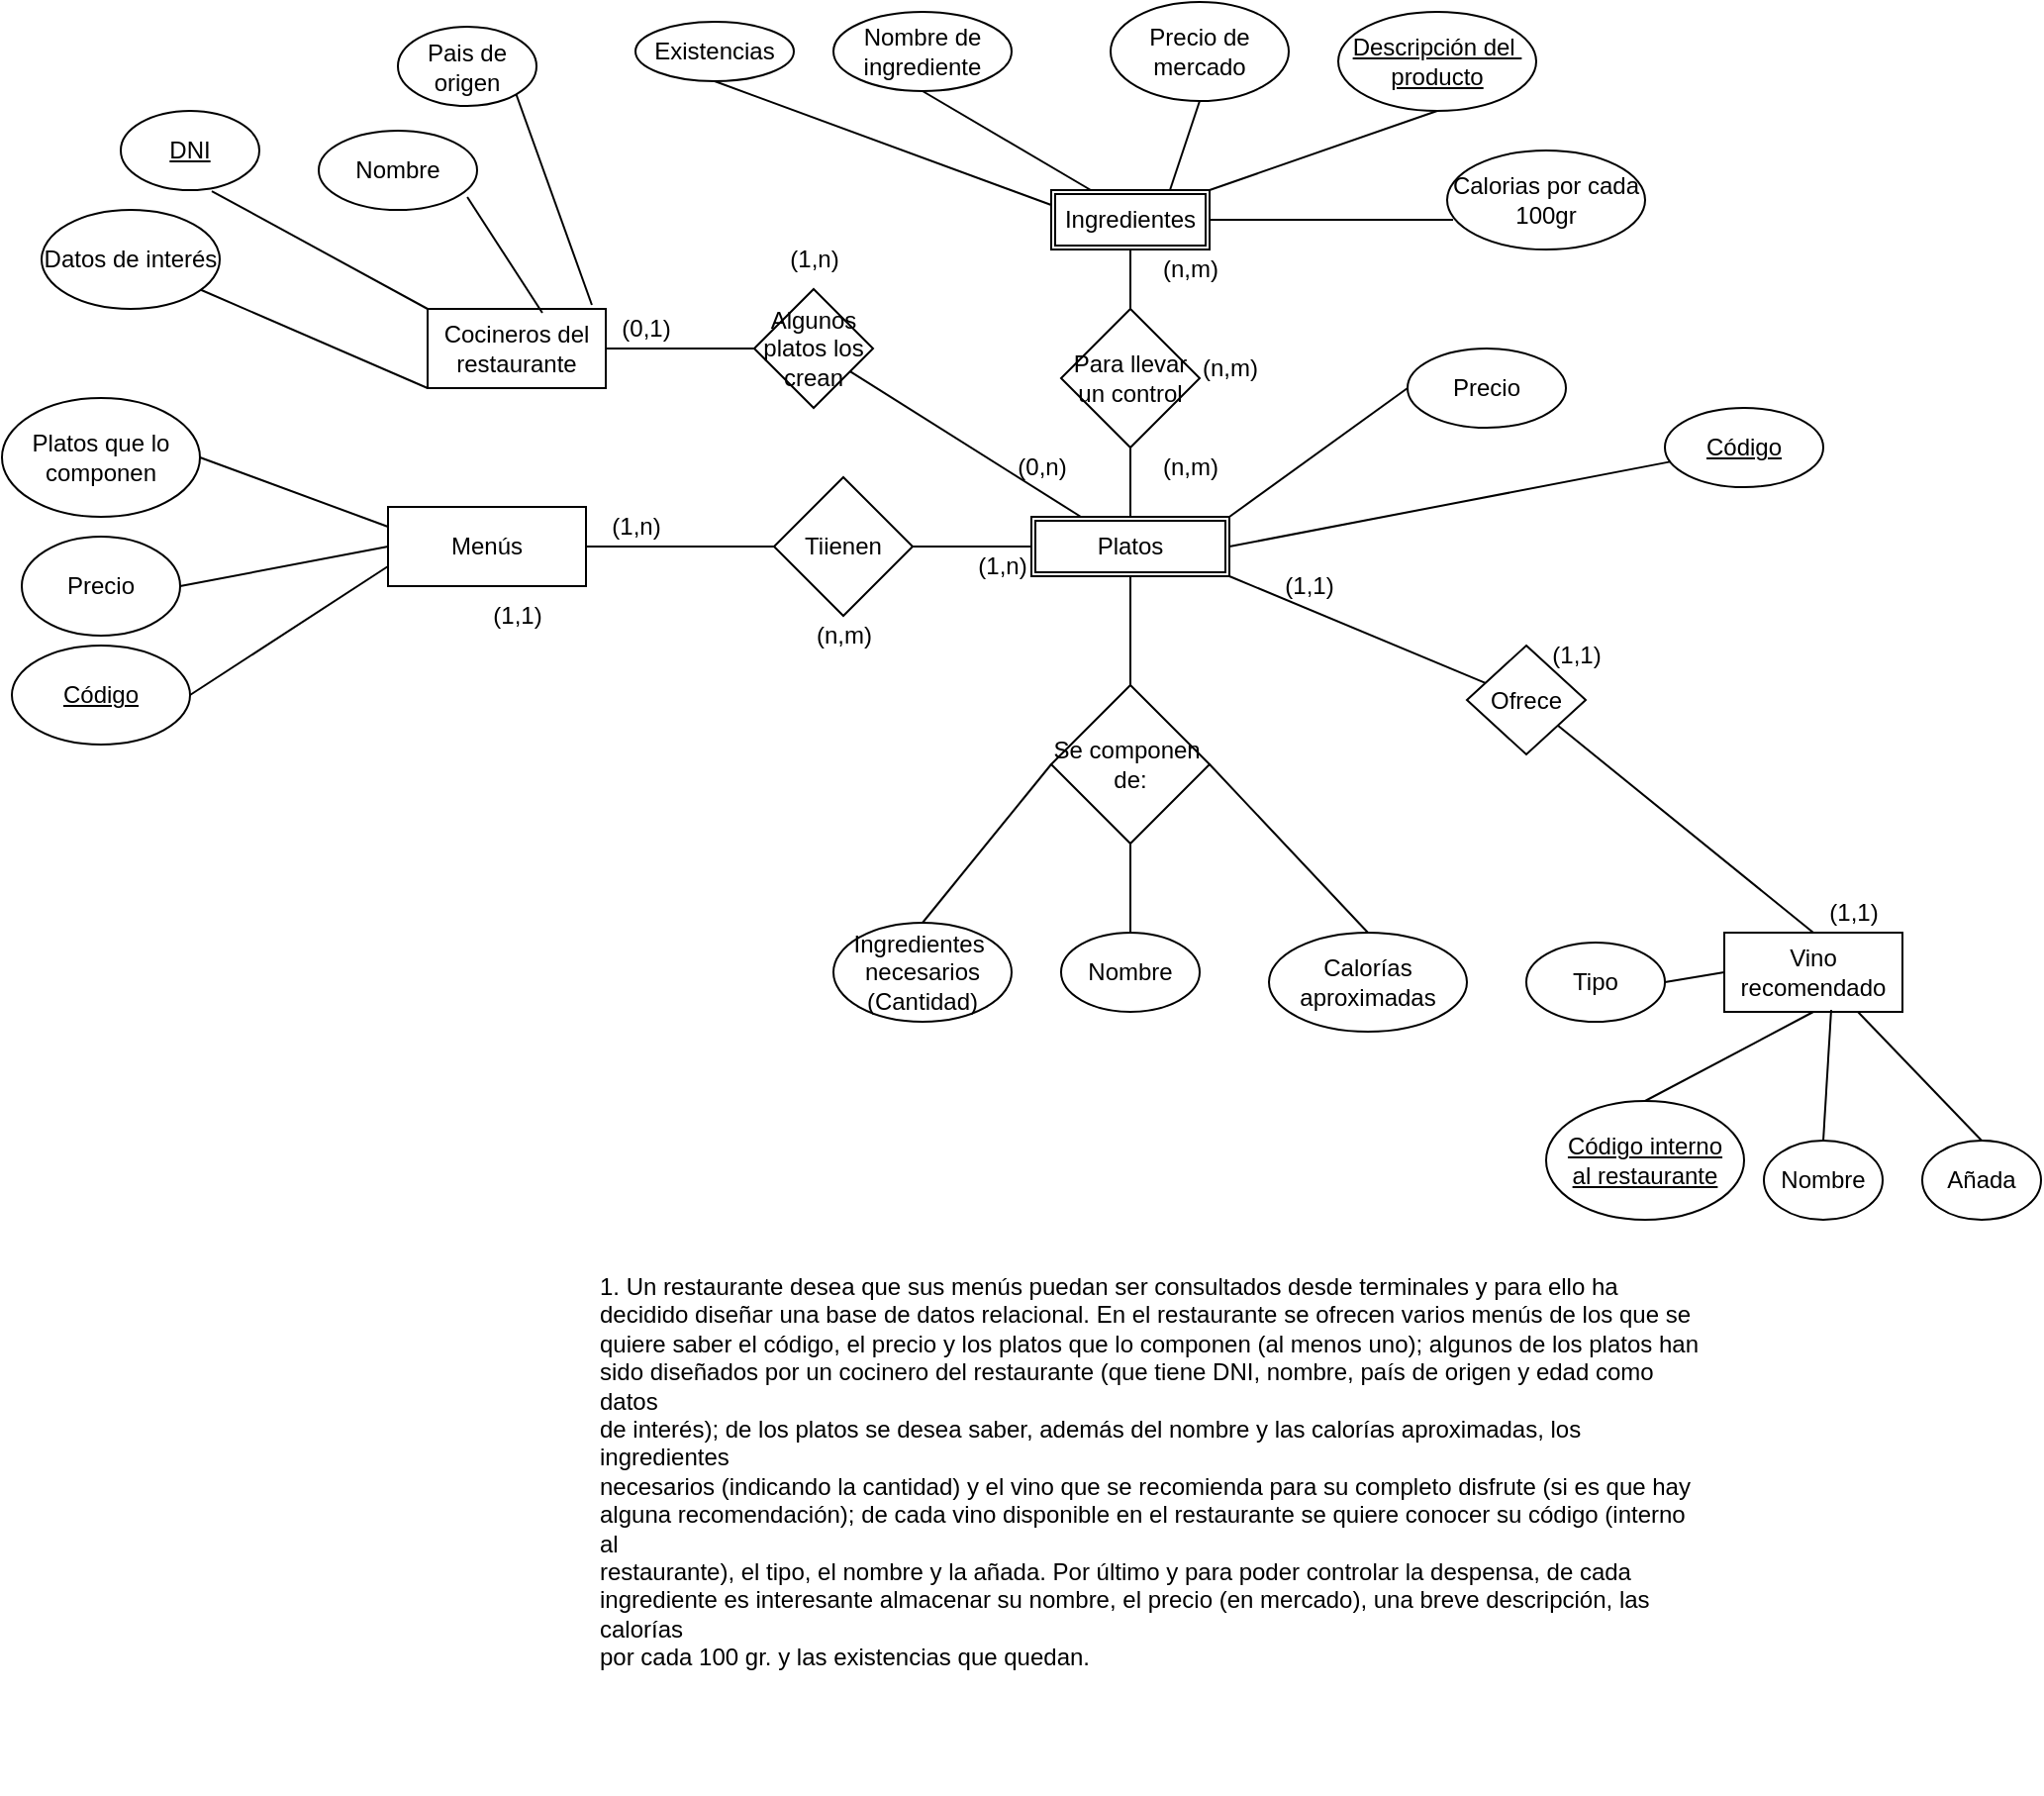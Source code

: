<mxfile version="20.4.0" type="google"><diagram id="R2lEEEUBdFMjLlhIrx00" name="Page-1"><mxGraphModel grid="1" page="1" gridSize="10" guides="1" tooltips="1" connect="1" arrows="1" fold="1" pageScale="1" pageWidth="850" pageHeight="1100" math="0" shadow="0" extFonts="Permanent Marker^https://fonts.googleapis.com/css?family=Permanent+Marker"><root><mxCell id="0"/><mxCell id="1" parent="0"/><mxCell id="MTM8kdYJqLF3w1uwNL9I-1" value="1. Un restaurante desea que sus menús puedan ser consultados desde terminales y para ello ha&#10;decidido diseñar una base de datos relacional. En el restaurante se ofrecen varios menús de los que se&#10;quiere saber el código, el precio y los platos que lo componen (al menos uno); algunos de los platos han&#10;sido diseñados por un cocinero del restaurante (que tiene DNI, nombre, país de origen y edad como datos&#10;de interés); de los platos se desea saber, además del nombre y las calorías aproximadas, los ingredientes&#10;necesarios (indicando la cantidad) y el vino que se recomienda para su completo disfrute (si es que hay&#10;alguna recomendación); de cada vino disponible en el restaurante se quiere conocer su código (interno al&#10;restaurante), el tipo, el nombre y la añada. Por último y para poder controlar la despensa, de cada&#10;ingrediente es interesante almacenar su nombre, el precio (en mercado), una breve descripción, las calorías&#10;por cada 100 gr. y las existencias que quedan." style="text;whiteSpace=wrap;html=1;" vertex="1" parent="1"><mxGeometry x="120" y="650" width="560" height="270" as="geometry"/></mxCell><mxCell id="MTM8kdYJqLF3w1uwNL9I-3" value="&lt;u&gt;Código&lt;/u&gt;" style="ellipse;whiteSpace=wrap;html=1;" vertex="1" parent="1"><mxGeometry x="660" y="220" width="80" height="40" as="geometry"/></mxCell><mxCell id="MTM8kdYJqLF3w1uwNL9I-4" value="Precio" style="ellipse;whiteSpace=wrap;html=1;" vertex="1" parent="1"><mxGeometry x="530" y="190" width="80" height="40" as="geometry"/></mxCell><mxCell id="MTM8kdYJqLF3w1uwNL9I-11" value="Algunos platos los crean" style="rhombus;whiteSpace=wrap;html=1;" vertex="1" parent="1"><mxGeometry x="200" y="160" width="60" height="60" as="geometry"/></mxCell><mxCell id="MTM8kdYJqLF3w1uwNL9I-13" value="Platos" style="shape=ext;double=1;rounded=0;whiteSpace=wrap;html=1;" vertex="1" parent="1"><mxGeometry x="340" y="275" width="100" height="30" as="geometry"/></mxCell><mxCell id="MTM8kdYJqLF3w1uwNL9I-19" value="" style="endArrow=none;html=1;rounded=0;exitX=0.25;exitY=0;exitDx=0;exitDy=0;" edge="1" parent="1" source="MTM8kdYJqLF3w1uwNL9I-13" target="MTM8kdYJqLF3w1uwNL9I-11"><mxGeometry width="50" height="50" relative="1" as="geometry"><mxPoint x="390" y="500" as="sourcePoint"/><mxPoint x="440" y="450" as="targetPoint"/></mxGeometry></mxCell><mxCell id="MTM8kdYJqLF3w1uwNL9I-20" value="" style="endArrow=none;html=1;rounded=0;exitX=1;exitY=1;exitDx=0;exitDy=0;" edge="1" parent="1" source="MTM8kdYJqLF3w1uwNL9I-13" target="FFFLWU3mzq6orSwc9tVr-9"><mxGeometry width="50" height="50" relative="1" as="geometry"><mxPoint x="390" y="500" as="sourcePoint"/><mxPoint x="510" y="315" as="targetPoint"/></mxGeometry></mxCell><mxCell id="MTM8kdYJqLF3w1uwNL9I-21" value="" style="endArrow=none;html=1;rounded=0;entryX=1;entryY=0.5;entryDx=0;entryDy=0;" edge="1" parent="1" source="MTM8kdYJqLF3w1uwNL9I-3" target="MTM8kdYJqLF3w1uwNL9I-13"><mxGeometry width="50" height="50" relative="1" as="geometry"><mxPoint x="390" y="500" as="sourcePoint"/><mxPoint x="440" y="450" as="targetPoint"/></mxGeometry></mxCell><mxCell id="MTM8kdYJqLF3w1uwNL9I-22" value="" style="endArrow=none;html=1;rounded=0;exitX=1;exitY=0;exitDx=0;exitDy=0;entryX=0;entryY=0.5;entryDx=0;entryDy=0;" edge="1" parent="1" source="MTM8kdYJqLF3w1uwNL9I-13" target="MTM8kdYJqLF3w1uwNL9I-4"><mxGeometry width="50" height="50" relative="1" as="geometry"><mxPoint x="390" y="500" as="sourcePoint"/><mxPoint x="550" y="255" as="targetPoint"/></mxGeometry></mxCell><mxCell id="MTM8kdYJqLF3w1uwNL9I-26" value="Cocineros del restaurante" style="rounded=0;whiteSpace=wrap;html=1;" vertex="1" parent="1"><mxGeometry x="35" y="170" width="90" height="40" as="geometry"/></mxCell><mxCell id="MTM8kdYJqLF3w1uwNL9I-28" value="&lt;u&gt;DNI&lt;/u&gt;" style="ellipse;whiteSpace=wrap;html=1;" vertex="1" parent="1"><mxGeometry x="-120" y="70" width="70" height="40" as="geometry"/></mxCell><mxCell id="MTM8kdYJqLF3w1uwNL9I-29" value="Nombre" style="ellipse;whiteSpace=wrap;html=1;" vertex="1" parent="1"><mxGeometry x="-20" y="80" width="80" height="40" as="geometry"/></mxCell><mxCell id="MTM8kdYJqLF3w1uwNL9I-30" value="Pais de origen" style="ellipse;whiteSpace=wrap;html=1;" vertex="1" parent="1"><mxGeometry x="20" y="27.5" width="70" height="40" as="geometry"/></mxCell><mxCell id="MTM8kdYJqLF3w1uwNL9I-31" value="" style="endArrow=none;html=1;rounded=0;exitX=0;exitY=0;exitDx=0;exitDy=0;entryX=0.657;entryY=1.013;entryDx=0;entryDy=0;entryPerimeter=0;" edge="1" parent="1" source="MTM8kdYJqLF3w1uwNL9I-26" target="MTM8kdYJqLF3w1uwNL9I-28"><mxGeometry width="50" height="50" relative="1" as="geometry"><mxPoint x="-350" y="207.5" as="sourcePoint"/><mxPoint x="-300" y="157.5" as="targetPoint"/></mxGeometry></mxCell><mxCell id="MTM8kdYJqLF3w1uwNL9I-32" value="" style="endArrow=none;html=1;rounded=0;entryX=0.644;entryY=0.05;entryDx=0;entryDy=0;exitX=0.938;exitY=0.838;exitDx=0;exitDy=0;entryPerimeter=0;exitPerimeter=0;" edge="1" parent="1" source="MTM8kdYJqLF3w1uwNL9I-29" target="MTM8kdYJqLF3w1uwNL9I-26"><mxGeometry width="50" height="50" relative="1" as="geometry"><mxPoint x="-350" y="207.5" as="sourcePoint"/><mxPoint x="-300" y="157.5" as="targetPoint"/></mxGeometry></mxCell><mxCell id="MTM8kdYJqLF3w1uwNL9I-33" value="" style="endArrow=none;html=1;rounded=0;entryX=0.922;entryY=-0.05;entryDx=0;entryDy=0;exitX=1;exitY=1;exitDx=0;exitDy=0;entryPerimeter=0;" edge="1" parent="1" source="MTM8kdYJqLF3w1uwNL9I-30" target="MTM8kdYJqLF3w1uwNL9I-26"><mxGeometry width="50" height="50" relative="1" as="geometry"><mxPoint x="-350" y="207.5" as="sourcePoint"/><mxPoint x="-300" y="157.5" as="targetPoint"/></mxGeometry></mxCell><mxCell id="MTM8kdYJqLF3w1uwNL9I-34" value="Datos de interés" style="ellipse;whiteSpace=wrap;html=1;" vertex="1" parent="1"><mxGeometry x="-160" y="120" width="90" height="50" as="geometry"/></mxCell><mxCell id="MTM8kdYJqLF3w1uwNL9I-35" value="" style="endArrow=none;html=1;rounded=0;entryX=0;entryY=1;entryDx=0;entryDy=0;" edge="1" parent="1" source="MTM8kdYJqLF3w1uwNL9I-34" target="MTM8kdYJqLF3w1uwNL9I-26"><mxGeometry width="50" height="50" relative="1" as="geometry"><mxPoint x="-350" y="207.5" as="sourcePoint"/><mxPoint x="-300" y="157.5" as="targetPoint"/></mxGeometry></mxCell><mxCell id="MTM8kdYJqLF3w1uwNL9I-36" value="Se componen&amp;nbsp;&lt;br&gt;de:" style="rhombus;whiteSpace=wrap;html=1;" vertex="1" parent="1"><mxGeometry x="350" y="360" width="80" height="80" as="geometry"/></mxCell><mxCell id="FFFLWU3mzq6orSwc9tVr-1" value="" style="endArrow=none;html=1;rounded=0;entryX=0.5;entryY=1;entryDx=0;entryDy=0;exitX=0.5;exitY=0;exitDx=0;exitDy=0;" edge="1" parent="1" source="MTM8kdYJqLF3w1uwNL9I-36" target="MTM8kdYJqLF3w1uwNL9I-13"><mxGeometry width="50" height="50" relative="1" as="geometry"><mxPoint x="390" y="600" as="sourcePoint"/><mxPoint x="440" y="550" as="targetPoint"/></mxGeometry></mxCell><mxCell id="FFFLWU3mzq6orSwc9tVr-2" value="Nombre" style="ellipse;whiteSpace=wrap;html=1;" vertex="1" parent="1"><mxGeometry x="355" y="485" width="70" height="40" as="geometry"/></mxCell><mxCell id="FFFLWU3mzq6orSwc9tVr-3" value="Calorías &lt;br&gt;aproximadas" style="ellipse;whiteSpace=wrap;html=1;" vertex="1" parent="1"><mxGeometry x="460" y="485" width="100" height="50" as="geometry"/></mxCell><mxCell id="FFFLWU3mzq6orSwc9tVr-4" value="Ingredientes&amp;nbsp;&lt;br&gt;necesarios&lt;br&gt;(Cantidad)" style="ellipse;whiteSpace=wrap;html=1;" vertex="1" parent="1"><mxGeometry x="240" y="480" width="90" height="50" as="geometry"/></mxCell><mxCell id="FFFLWU3mzq6orSwc9tVr-6" value="" style="endArrow=none;html=1;rounded=0;entryX=0.5;entryY=1;entryDx=0;entryDy=0;exitX=0.5;exitY=0;exitDx=0;exitDy=0;" edge="1" parent="1" source="FFFLWU3mzq6orSwc9tVr-2" target="MTM8kdYJqLF3w1uwNL9I-36"><mxGeometry width="50" height="50" relative="1" as="geometry"><mxPoint x="390" y="580" as="sourcePoint"/><mxPoint x="440" y="530" as="targetPoint"/></mxGeometry></mxCell><mxCell id="FFFLWU3mzq6orSwc9tVr-7" value="" style="endArrow=none;html=1;rounded=0;entryX=1;entryY=0.5;entryDx=0;entryDy=0;exitX=0.5;exitY=0;exitDx=0;exitDy=0;" edge="1" parent="1" source="FFFLWU3mzq6orSwc9tVr-3" target="MTM8kdYJqLF3w1uwNL9I-36"><mxGeometry width="50" height="50" relative="1" as="geometry"><mxPoint x="390" y="580" as="sourcePoint"/><mxPoint x="440" y="530" as="targetPoint"/></mxGeometry></mxCell><mxCell id="FFFLWU3mzq6orSwc9tVr-8" value="" style="endArrow=none;html=1;rounded=0;entryX=0;entryY=0.5;entryDx=0;entryDy=0;exitX=0.5;exitY=0;exitDx=0;exitDy=0;" edge="1" parent="1" source="FFFLWU3mzq6orSwc9tVr-4" target="MTM8kdYJqLF3w1uwNL9I-36"><mxGeometry width="50" height="50" relative="1" as="geometry"><mxPoint x="390" y="580" as="sourcePoint"/><mxPoint x="440" y="530" as="targetPoint"/></mxGeometry></mxCell><mxCell id="FFFLWU3mzq6orSwc9tVr-9" value="Ofrece" style="rhombus;whiteSpace=wrap;html=1;" vertex="1" parent="1"><mxGeometry x="560" y="340" width="60" height="55" as="geometry"/></mxCell><mxCell id="FFFLWU3mzq6orSwc9tVr-12" value="Vino&lt;br&gt;recomendado" style="rounded=0;whiteSpace=wrap;html=1;" vertex="1" parent="1"><mxGeometry x="690" y="485" width="90" height="40" as="geometry"/></mxCell><mxCell id="FFFLWU3mzq6orSwc9tVr-14" value="&lt;u&gt;Código interno&lt;br&gt;al restaurante&lt;/u&gt;" style="ellipse;whiteSpace=wrap;html=1;" vertex="1" parent="1"><mxGeometry x="600" y="570" width="100" height="60" as="geometry"/></mxCell><mxCell id="FFFLWU3mzq6orSwc9tVr-15" value="" style="endArrow=none;html=1;rounded=0;exitX=0.5;exitY=1;exitDx=0;exitDy=0;entryX=0.5;entryY=0;entryDx=0;entryDy=0;" edge="1" parent="1" source="FFFLWU3mzq6orSwc9tVr-12" target="FFFLWU3mzq6orSwc9tVr-14"><mxGeometry width="50" height="50" relative="1" as="geometry"><mxPoint x="980" y="570" as="sourcePoint"/><mxPoint x="1030" y="520" as="targetPoint"/></mxGeometry></mxCell><mxCell id="FFFLWU3mzq6orSwc9tVr-16" value="Tipo" style="ellipse;whiteSpace=wrap;html=1;" vertex="1" parent="1"><mxGeometry x="590" y="490" width="70" height="40" as="geometry"/></mxCell><mxCell id="FFFLWU3mzq6orSwc9tVr-17" value="Nombre" style="ellipse;whiteSpace=wrap;html=1;" vertex="1" parent="1"><mxGeometry x="710" y="590" width="60" height="40" as="geometry"/></mxCell><mxCell id="FFFLWU3mzq6orSwc9tVr-18" value="" style="endArrow=none;html=1;rounded=0;exitX=1;exitY=0.5;exitDx=0;exitDy=0;entryX=0;entryY=0.5;entryDx=0;entryDy=0;" edge="1" parent="1" source="FFFLWU3mzq6orSwc9tVr-16" target="FFFLWU3mzq6orSwc9tVr-12"><mxGeometry width="50" height="50" relative="1" as="geometry"><mxPoint x="980" y="570" as="sourcePoint"/><mxPoint x="1030" y="520" as="targetPoint"/></mxGeometry></mxCell><mxCell id="FFFLWU3mzq6orSwc9tVr-19" value="" style="endArrow=none;html=1;rounded=0;exitX=0.6;exitY=0.975;exitDx=0;exitDy=0;exitPerimeter=0;entryX=0.5;entryY=0;entryDx=0;entryDy=0;" edge="1" parent="1" source="FFFLWU3mzq6orSwc9tVr-12" target="FFFLWU3mzq6orSwc9tVr-17"><mxGeometry width="50" height="50" relative="1" as="geometry"><mxPoint x="980" y="570" as="sourcePoint"/><mxPoint x="1030" y="520" as="targetPoint"/></mxGeometry></mxCell><mxCell id="FFFLWU3mzq6orSwc9tVr-20" value="Añada" style="ellipse;whiteSpace=wrap;html=1;" vertex="1" parent="1"><mxGeometry x="790" y="590" width="60" height="40" as="geometry"/></mxCell><mxCell id="FFFLWU3mzq6orSwc9tVr-21" value="" style="endArrow=none;html=1;rounded=0;exitX=0.75;exitY=1;exitDx=0;exitDy=0;entryX=0.5;entryY=0;entryDx=0;entryDy=0;" edge="1" parent="1" source="FFFLWU3mzq6orSwc9tVr-12" target="FFFLWU3mzq6orSwc9tVr-20"><mxGeometry width="50" height="50" relative="1" as="geometry"><mxPoint x="980" y="570" as="sourcePoint"/><mxPoint x="1030" y="520" as="targetPoint"/></mxGeometry></mxCell><mxCell id="FFFLWU3mzq6orSwc9tVr-22" value="Para llevar un control" style="rhombus;whiteSpace=wrap;html=1;" vertex="1" parent="1"><mxGeometry x="355" y="170" width="70" height="70" as="geometry"/></mxCell><mxCell id="FFFLWU3mzq6orSwc9tVr-23" value="" style="endArrow=none;html=1;rounded=0;entryX=0.5;entryY=1;entryDx=0;entryDy=0;exitX=0.5;exitY=0;exitDx=0;exitDy=0;" edge="1" parent="1" source="MTM8kdYJqLF3w1uwNL9I-13" target="FFFLWU3mzq6orSwc9tVr-22"><mxGeometry width="50" height="50" relative="1" as="geometry"><mxPoint x="400" y="400" as="sourcePoint"/><mxPoint x="450" y="350" as="targetPoint"/></mxGeometry></mxCell><mxCell id="FFFLWU3mzq6orSwc9tVr-24" value="Ingredientes" style="shape=ext;double=1;rounded=0;whiteSpace=wrap;html=1;" vertex="1" parent="1"><mxGeometry x="350" y="110" width="80" height="30" as="geometry"/></mxCell><mxCell id="FFFLWU3mzq6orSwc9tVr-25" value="" style="endArrow=none;html=1;rounded=0;entryX=0.5;entryY=1;entryDx=0;entryDy=0;exitX=0.5;exitY=0;exitDx=0;exitDy=0;" edge="1" parent="1" source="FFFLWU3mzq6orSwc9tVr-22" target="FFFLWU3mzq6orSwc9tVr-24"><mxGeometry width="50" height="50" relative="1" as="geometry"><mxPoint x="400" y="440" as="sourcePoint"/><mxPoint x="450" y="390" as="targetPoint"/></mxGeometry></mxCell><mxCell id="FFFLWU3mzq6orSwc9tVr-28" value="Nombre de ingrediente" style="ellipse;whiteSpace=wrap;html=1;" vertex="1" parent="1"><mxGeometry x="240" y="20" width="90" height="40" as="geometry"/></mxCell><mxCell id="FFFLWU3mzq6orSwc9tVr-29" value="Precio de mercado" style="ellipse;whiteSpace=wrap;html=1;" vertex="1" parent="1"><mxGeometry x="380" y="15" width="90" height="50" as="geometry"/></mxCell><mxCell id="FFFLWU3mzq6orSwc9tVr-30" value="&lt;u&gt;Descripción del&amp;nbsp;&lt;br&gt;producto&lt;/u&gt;" style="ellipse;whiteSpace=wrap;html=1;" vertex="1" parent="1"><mxGeometry x="495" y="20" width="100" height="50" as="geometry"/></mxCell><mxCell id="FFFLWU3mzq6orSwc9tVr-31" value="Existencias" style="ellipse;whiteSpace=wrap;html=1;" vertex="1" parent="1"><mxGeometry x="140" y="25" width="80" height="30" as="geometry"/></mxCell><mxCell id="FFFLWU3mzq6orSwc9tVr-32" value="" style="endArrow=none;html=1;rounded=0;entryX=0.5;entryY=1;entryDx=0;entryDy=0;exitX=1;exitY=0;exitDx=0;exitDy=0;" edge="1" parent="1" source="FFFLWU3mzq6orSwc9tVr-24" target="FFFLWU3mzq6orSwc9tVr-30"><mxGeometry width="50" height="50" relative="1" as="geometry"><mxPoint x="400" y="380" as="sourcePoint"/><mxPoint x="450" y="330" as="targetPoint"/></mxGeometry></mxCell><mxCell id="FFFLWU3mzq6orSwc9tVr-33" value="" style="endArrow=none;html=1;rounded=0;entryX=0.5;entryY=1;entryDx=0;entryDy=0;exitX=0.75;exitY=0;exitDx=0;exitDy=0;" edge="1" parent="1" source="FFFLWU3mzq6orSwc9tVr-24" target="FFFLWU3mzq6orSwc9tVr-29"><mxGeometry width="50" height="50" relative="1" as="geometry"><mxPoint x="400" y="380" as="sourcePoint"/><mxPoint x="450" y="330" as="targetPoint"/></mxGeometry></mxCell><mxCell id="FFFLWU3mzq6orSwc9tVr-34" value="" style="endArrow=none;html=1;rounded=0;entryX=0.5;entryY=1;entryDx=0;entryDy=0;exitX=0.25;exitY=0;exitDx=0;exitDy=0;" edge="1" parent="1" source="FFFLWU3mzq6orSwc9tVr-24" target="FFFLWU3mzq6orSwc9tVr-28"><mxGeometry width="50" height="50" relative="1" as="geometry"><mxPoint x="400" y="270" as="sourcePoint"/><mxPoint x="450" y="220" as="targetPoint"/></mxGeometry></mxCell><mxCell id="FFFLWU3mzq6orSwc9tVr-35" value="" style="endArrow=none;html=1;rounded=0;entryX=0.5;entryY=1;entryDx=0;entryDy=0;exitX=0;exitY=0.25;exitDx=0;exitDy=0;" edge="1" parent="1" source="FFFLWU3mzq6orSwc9tVr-24" target="FFFLWU3mzq6orSwc9tVr-31"><mxGeometry width="50" height="50" relative="1" as="geometry"><mxPoint x="400" y="270" as="sourcePoint"/><mxPoint x="190" y="90" as="targetPoint"/></mxGeometry></mxCell><mxCell id="FFFLWU3mzq6orSwc9tVr-36" value="Calorias por cada 100gr" style="ellipse;whiteSpace=wrap;html=1;" vertex="1" parent="1"><mxGeometry x="550" y="90" width="100" height="50" as="geometry"/></mxCell><mxCell id="FFFLWU3mzq6orSwc9tVr-37" value="" style="endArrow=none;html=1;rounded=0;entryX=0.03;entryY=0.7;entryDx=0;entryDy=0;entryPerimeter=0;exitX=1;exitY=0.5;exitDx=0;exitDy=0;" edge="1" parent="1" source="FFFLWU3mzq6orSwc9tVr-24" target="FFFLWU3mzq6orSwc9tVr-36"><mxGeometry width="50" height="50" relative="1" as="geometry"><mxPoint x="400" y="370" as="sourcePoint"/><mxPoint x="450" y="320" as="targetPoint"/></mxGeometry></mxCell><mxCell id="bZuQwwks8k5SjLSRiCnx-1" value="" style="endArrow=none;html=1;rounded=0;exitX=0.5;exitY=0;exitDx=0;exitDy=0;" edge="1" parent="1" source="FFFLWU3mzq6orSwc9tVr-12" target="FFFLWU3mzq6orSwc9tVr-9"><mxGeometry width="50" height="50" relative="1" as="geometry"><mxPoint x="990" y="390" as="sourcePoint"/><mxPoint x="1040" y="340" as="targetPoint"/></mxGeometry></mxCell><mxCell id="tsBxsQwkPd-1BbgEDJWQ-5" value="&lt;u&gt;Código&lt;/u&gt;" style="ellipse;whiteSpace=wrap;html=1;" vertex="1" parent="1"><mxGeometry x="-175" y="340" width="90" height="50" as="geometry"/></mxCell><mxCell id="tsBxsQwkPd-1BbgEDJWQ-6" value="Precio" style="ellipse;whiteSpace=wrap;html=1;" vertex="1" parent="1"><mxGeometry x="-170" y="285" width="80" height="50" as="geometry"/></mxCell><mxCell id="tsBxsQwkPd-1BbgEDJWQ-7" value="Platos que lo componen" style="ellipse;whiteSpace=wrap;html=1;" vertex="1" parent="1"><mxGeometry x="-180" y="215" width="100" height="60" as="geometry"/></mxCell><mxCell id="tsBxsQwkPd-1BbgEDJWQ-8" value="" style="endArrow=none;html=1;rounded=0;exitX=1;exitY=0.5;exitDx=0;exitDy=0;entryX=0;entryY=0.25;entryDx=0;entryDy=0;" edge="1" parent="1" source="tsBxsQwkPd-1BbgEDJWQ-7" target="swTts0AzjBHOzGpgNEMQ-10"><mxGeometry width="50" height="50" relative="1" as="geometry"><mxPoint x="400" y="530" as="sourcePoint"/><mxPoint y="270" as="targetPoint"/></mxGeometry></mxCell><mxCell id="tsBxsQwkPd-1BbgEDJWQ-9" value="" style="endArrow=none;html=1;rounded=0;exitX=1;exitY=0.5;exitDx=0;exitDy=0;entryX=0;entryY=0.5;entryDx=0;entryDy=0;" edge="1" parent="1" source="tsBxsQwkPd-1BbgEDJWQ-6" target="swTts0AzjBHOzGpgNEMQ-10"><mxGeometry width="50" height="50" relative="1" as="geometry"><mxPoint x="400" y="530" as="sourcePoint"/><mxPoint y="280" as="targetPoint"/></mxGeometry></mxCell><mxCell id="tsBxsQwkPd-1BbgEDJWQ-10" value="" style="endArrow=none;html=1;rounded=0;exitX=1;exitY=0.5;exitDx=0;exitDy=0;entryX=0;entryY=0.75;entryDx=0;entryDy=0;" edge="1" parent="1" source="tsBxsQwkPd-1BbgEDJWQ-5" target="swTts0AzjBHOzGpgNEMQ-10"><mxGeometry width="50" height="50" relative="1" as="geometry"><mxPoint x="400" y="530" as="sourcePoint"/><mxPoint y="300" as="targetPoint"/></mxGeometry></mxCell><mxCell id="tsBxsQwkPd-1BbgEDJWQ-12" value="" style="endArrow=none;html=1;rounded=0;exitX=0;exitY=0.5;exitDx=0;exitDy=0;entryX=1;entryY=0.5;entryDx=0;entryDy=0;" edge="1" parent="1" source="MTM8kdYJqLF3w1uwNL9I-11" target="MTM8kdYJqLF3w1uwNL9I-26"><mxGeometry width="50" height="50" relative="1" as="geometry"><mxPoint x="400" y="300" as="sourcePoint"/><mxPoint x="450" y="250" as="targetPoint"/></mxGeometry></mxCell><mxCell id="tsBxsQwkPd-1BbgEDJWQ-13" value="Tiienen" style="rhombus;whiteSpace=wrap;html=1;" vertex="1" parent="1"><mxGeometry x="210" y="255" width="70" height="70" as="geometry"/></mxCell><mxCell id="tsBxsQwkPd-1BbgEDJWQ-14" value="" style="endArrow=none;html=1;rounded=0;entryX=0;entryY=0.5;entryDx=0;entryDy=0;" edge="1" parent="1" source="swTts0AzjBHOzGpgNEMQ-10" target="tsBxsQwkPd-1BbgEDJWQ-13"><mxGeometry width="50" height="50" relative="1" as="geometry"><mxPoint x="120" y="290" as="sourcePoint"/><mxPoint x="450" y="500" as="targetPoint"/></mxGeometry></mxCell><mxCell id="tsBxsQwkPd-1BbgEDJWQ-15" value="" style="endArrow=none;html=1;rounded=0;exitX=1;exitY=0.5;exitDx=0;exitDy=0;entryX=0;entryY=0.5;entryDx=0;entryDy=0;" edge="1" parent="1" source="tsBxsQwkPd-1BbgEDJWQ-13" target="MTM8kdYJqLF3w1uwNL9I-13"><mxGeometry width="50" height="50" relative="1" as="geometry"><mxPoint x="400" y="550" as="sourcePoint"/><mxPoint x="450" y="500" as="targetPoint"/></mxGeometry></mxCell><mxCell id="swTts0AzjBHOzGpgNEMQ-4" value="(1,n)" style="text;html=1;align=center;verticalAlign=middle;resizable=0;points=[];autosize=1;strokeColor=none;fillColor=none;" vertex="1" parent="1"><mxGeometry x="115" y="265" width="50" height="30" as="geometry"/></mxCell><mxCell id="swTts0AzjBHOzGpgNEMQ-5" value="(1,n)" style="text;html=1;align=center;verticalAlign=middle;resizable=0;points=[];autosize=1;strokeColor=none;fillColor=none;" vertex="1" parent="1"><mxGeometry x="300" y="285" width="50" height="30" as="geometry"/></mxCell><mxCell id="swTts0AzjBHOzGpgNEMQ-7" value="(n,m)" style="text;html=1;align=center;verticalAlign=middle;resizable=0;points=[];autosize=1;strokeColor=none;fillColor=none;" vertex="1" parent="1"><mxGeometry x="220" y="320" width="50" height="30" as="geometry"/></mxCell><mxCell id="swTts0AzjBHOzGpgNEMQ-8" value="(1,1)" style="text;html=1;align=center;verticalAlign=middle;resizable=0;points=[];autosize=1;strokeColor=none;fillColor=none;" vertex="1" parent="1"><mxGeometry x="55" y="310" width="50" height="30" as="geometry"/></mxCell><mxCell id="swTts0AzjBHOzGpgNEMQ-9" value="(1,1)" style="text;html=1;align=center;verticalAlign=middle;resizable=0;points=[];autosize=1;strokeColor=none;fillColor=none;" vertex="1" parent="1"><mxGeometry x="730" y="460" width="50" height="30" as="geometry"/></mxCell><mxCell id="swTts0AzjBHOzGpgNEMQ-10" value="Menús" style="whiteSpace=wrap;html=1;" vertex="1" parent="1"><mxGeometry x="15" y="270" width="100" height="40" as="geometry"/></mxCell><mxCell id="swTts0AzjBHOzGpgNEMQ-11" value="(n,m)" style="text;html=1;align=center;verticalAlign=middle;resizable=0;points=[];autosize=1;strokeColor=none;fillColor=none;" vertex="1" parent="1"><mxGeometry x="395" y="235" width="50" height="30" as="geometry"/></mxCell><mxCell id="swTts0AzjBHOzGpgNEMQ-12" value="(n,m)" style="text;html=1;align=center;verticalAlign=middle;resizable=0;points=[];autosize=1;strokeColor=none;fillColor=none;" vertex="1" parent="1"><mxGeometry x="395" y="135" width="50" height="30" as="geometry"/></mxCell><mxCell id="swTts0AzjBHOzGpgNEMQ-13" value="(n,m)" style="text;html=1;align=center;verticalAlign=middle;resizable=0;points=[];autosize=1;strokeColor=none;fillColor=none;" vertex="1" parent="1"><mxGeometry x="415" y="185" width="50" height="30" as="geometry"/></mxCell><mxCell id="swTts0AzjBHOzGpgNEMQ-14" value="(0,n)" style="text;html=1;align=center;verticalAlign=middle;resizable=0;points=[];autosize=1;strokeColor=none;fillColor=none;" vertex="1" parent="1"><mxGeometry x="320" y="235" width="50" height="30" as="geometry"/></mxCell><mxCell id="swTts0AzjBHOzGpgNEMQ-15" value="(0,1)" style="text;html=1;align=center;verticalAlign=middle;resizable=0;points=[];autosize=1;strokeColor=none;fillColor=none;" vertex="1" parent="1"><mxGeometry x="120" y="165" width="50" height="30" as="geometry"/></mxCell><mxCell id="swTts0AzjBHOzGpgNEMQ-16" value="(1,n)" style="text;html=1;align=center;verticalAlign=middle;resizable=0;points=[];autosize=1;strokeColor=none;fillColor=none;" vertex="1" parent="1"><mxGeometry x="205" y="130" width="50" height="30" as="geometry"/></mxCell><mxCell id="swTts0AzjBHOzGpgNEMQ-17" value="(1,1)" style="text;html=1;align=center;verticalAlign=middle;resizable=0;points=[];autosize=1;strokeColor=none;fillColor=none;" vertex="1" parent="1"><mxGeometry x="455" y="295" width="50" height="30" as="geometry"/></mxCell><mxCell id="swTts0AzjBHOzGpgNEMQ-18" value="(1,1)" style="text;html=1;align=center;verticalAlign=middle;resizable=0;points=[];autosize=1;strokeColor=none;fillColor=none;" vertex="1" parent="1"><mxGeometry x="590" y="330" width="50" height="30" as="geometry"/></mxCell></root></mxGraphModel></diagram></mxfile>